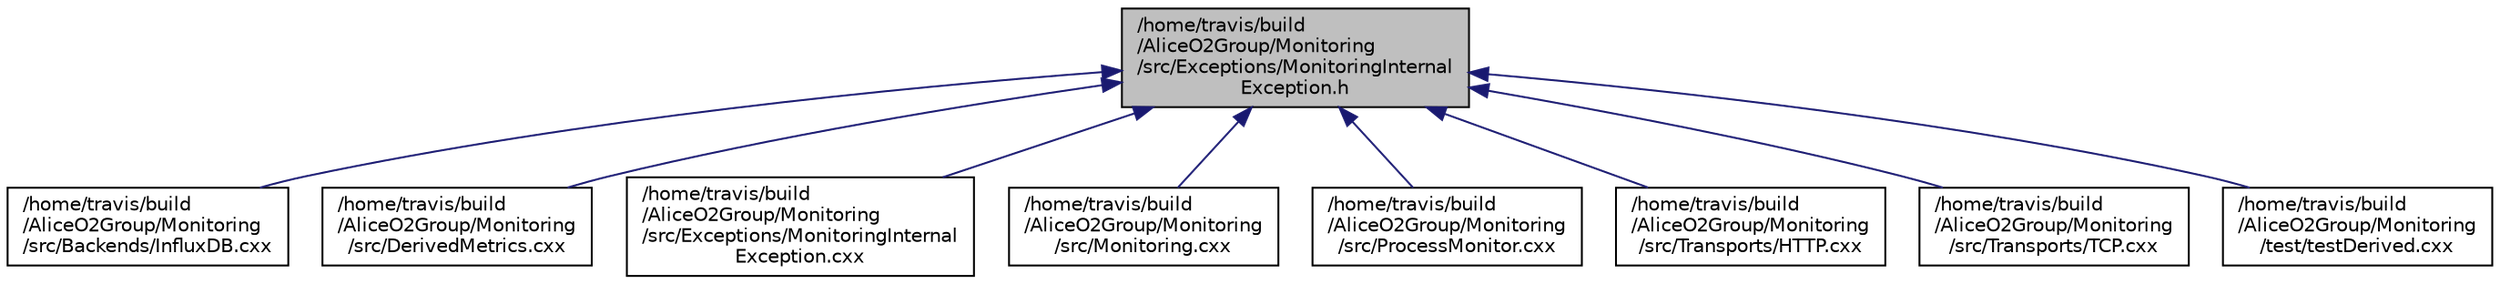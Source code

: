 digraph "/home/travis/build/AliceO2Group/Monitoring/src/Exceptions/MonitoringInternalException.h"
{
 // INTERACTIVE_SVG=YES
  bgcolor="transparent";
  edge [fontname="Helvetica",fontsize="10",labelfontname="Helvetica",labelfontsize="10"];
  node [fontname="Helvetica",fontsize="10",shape=record];
  Node1 [label="/home/travis/build\l/AliceO2Group/Monitoring\l/src/Exceptions/MonitoringInternal\lException.h",height=0.2,width=0.4,color="black", fillcolor="grey75", style="filled" fontcolor="black"];
  Node1 -> Node2 [dir="back",color="midnightblue",fontsize="10",style="solid",fontname="Helvetica"];
  Node2 [label="/home/travis/build\l/AliceO2Group/Monitoring\l/src/Backends/InfluxDB.cxx",height=0.2,width=0.4,color="black",URL="$d8/dd1/InfluxDB_8cxx.html"];
  Node1 -> Node3 [dir="back",color="midnightblue",fontsize="10",style="solid",fontname="Helvetica"];
  Node3 [label="/home/travis/build\l/AliceO2Group/Monitoring\l/src/DerivedMetrics.cxx",height=0.2,width=0.4,color="black",URL="$d3/da1/DerivedMetrics_8cxx.html"];
  Node1 -> Node4 [dir="back",color="midnightblue",fontsize="10",style="solid",fontname="Helvetica"];
  Node4 [label="/home/travis/build\l/AliceO2Group/Monitoring\l/src/Exceptions/MonitoringInternal\lException.cxx",height=0.2,width=0.4,color="black",URL="$dd/dd2/MonitoringInternalException_8cxx.html"];
  Node1 -> Node5 [dir="back",color="midnightblue",fontsize="10",style="solid",fontname="Helvetica"];
  Node5 [label="/home/travis/build\l/AliceO2Group/Monitoring\l/src/Monitoring.cxx",height=0.2,width=0.4,color="black",URL="$d5/db4/Monitoring_8cxx.html"];
  Node1 -> Node6 [dir="back",color="midnightblue",fontsize="10",style="solid",fontname="Helvetica"];
  Node6 [label="/home/travis/build\l/AliceO2Group/Monitoring\l/src/ProcessMonitor.cxx",height=0.2,width=0.4,color="black",URL="$d3/d6e/ProcessMonitor_8cxx.html"];
  Node1 -> Node7 [dir="back",color="midnightblue",fontsize="10",style="solid",fontname="Helvetica"];
  Node7 [label="/home/travis/build\l/AliceO2Group/Monitoring\l/src/Transports/HTTP.cxx",height=0.2,width=0.4,color="black",URL="$d3/d77/HTTP_8cxx.html"];
  Node1 -> Node8 [dir="back",color="midnightblue",fontsize="10",style="solid",fontname="Helvetica"];
  Node8 [label="/home/travis/build\l/AliceO2Group/Monitoring\l/src/Transports/TCP.cxx",height=0.2,width=0.4,color="black",URL="$db/ddf/TCP_8cxx.html"];
  Node1 -> Node9 [dir="back",color="midnightblue",fontsize="10",style="solid",fontname="Helvetica"];
  Node9 [label="/home/travis/build\l/AliceO2Group/Monitoring\l/test/testDerived.cxx",height=0.2,width=0.4,color="black",URL="$d6/dfa/testDerived_8cxx.html"];
}
